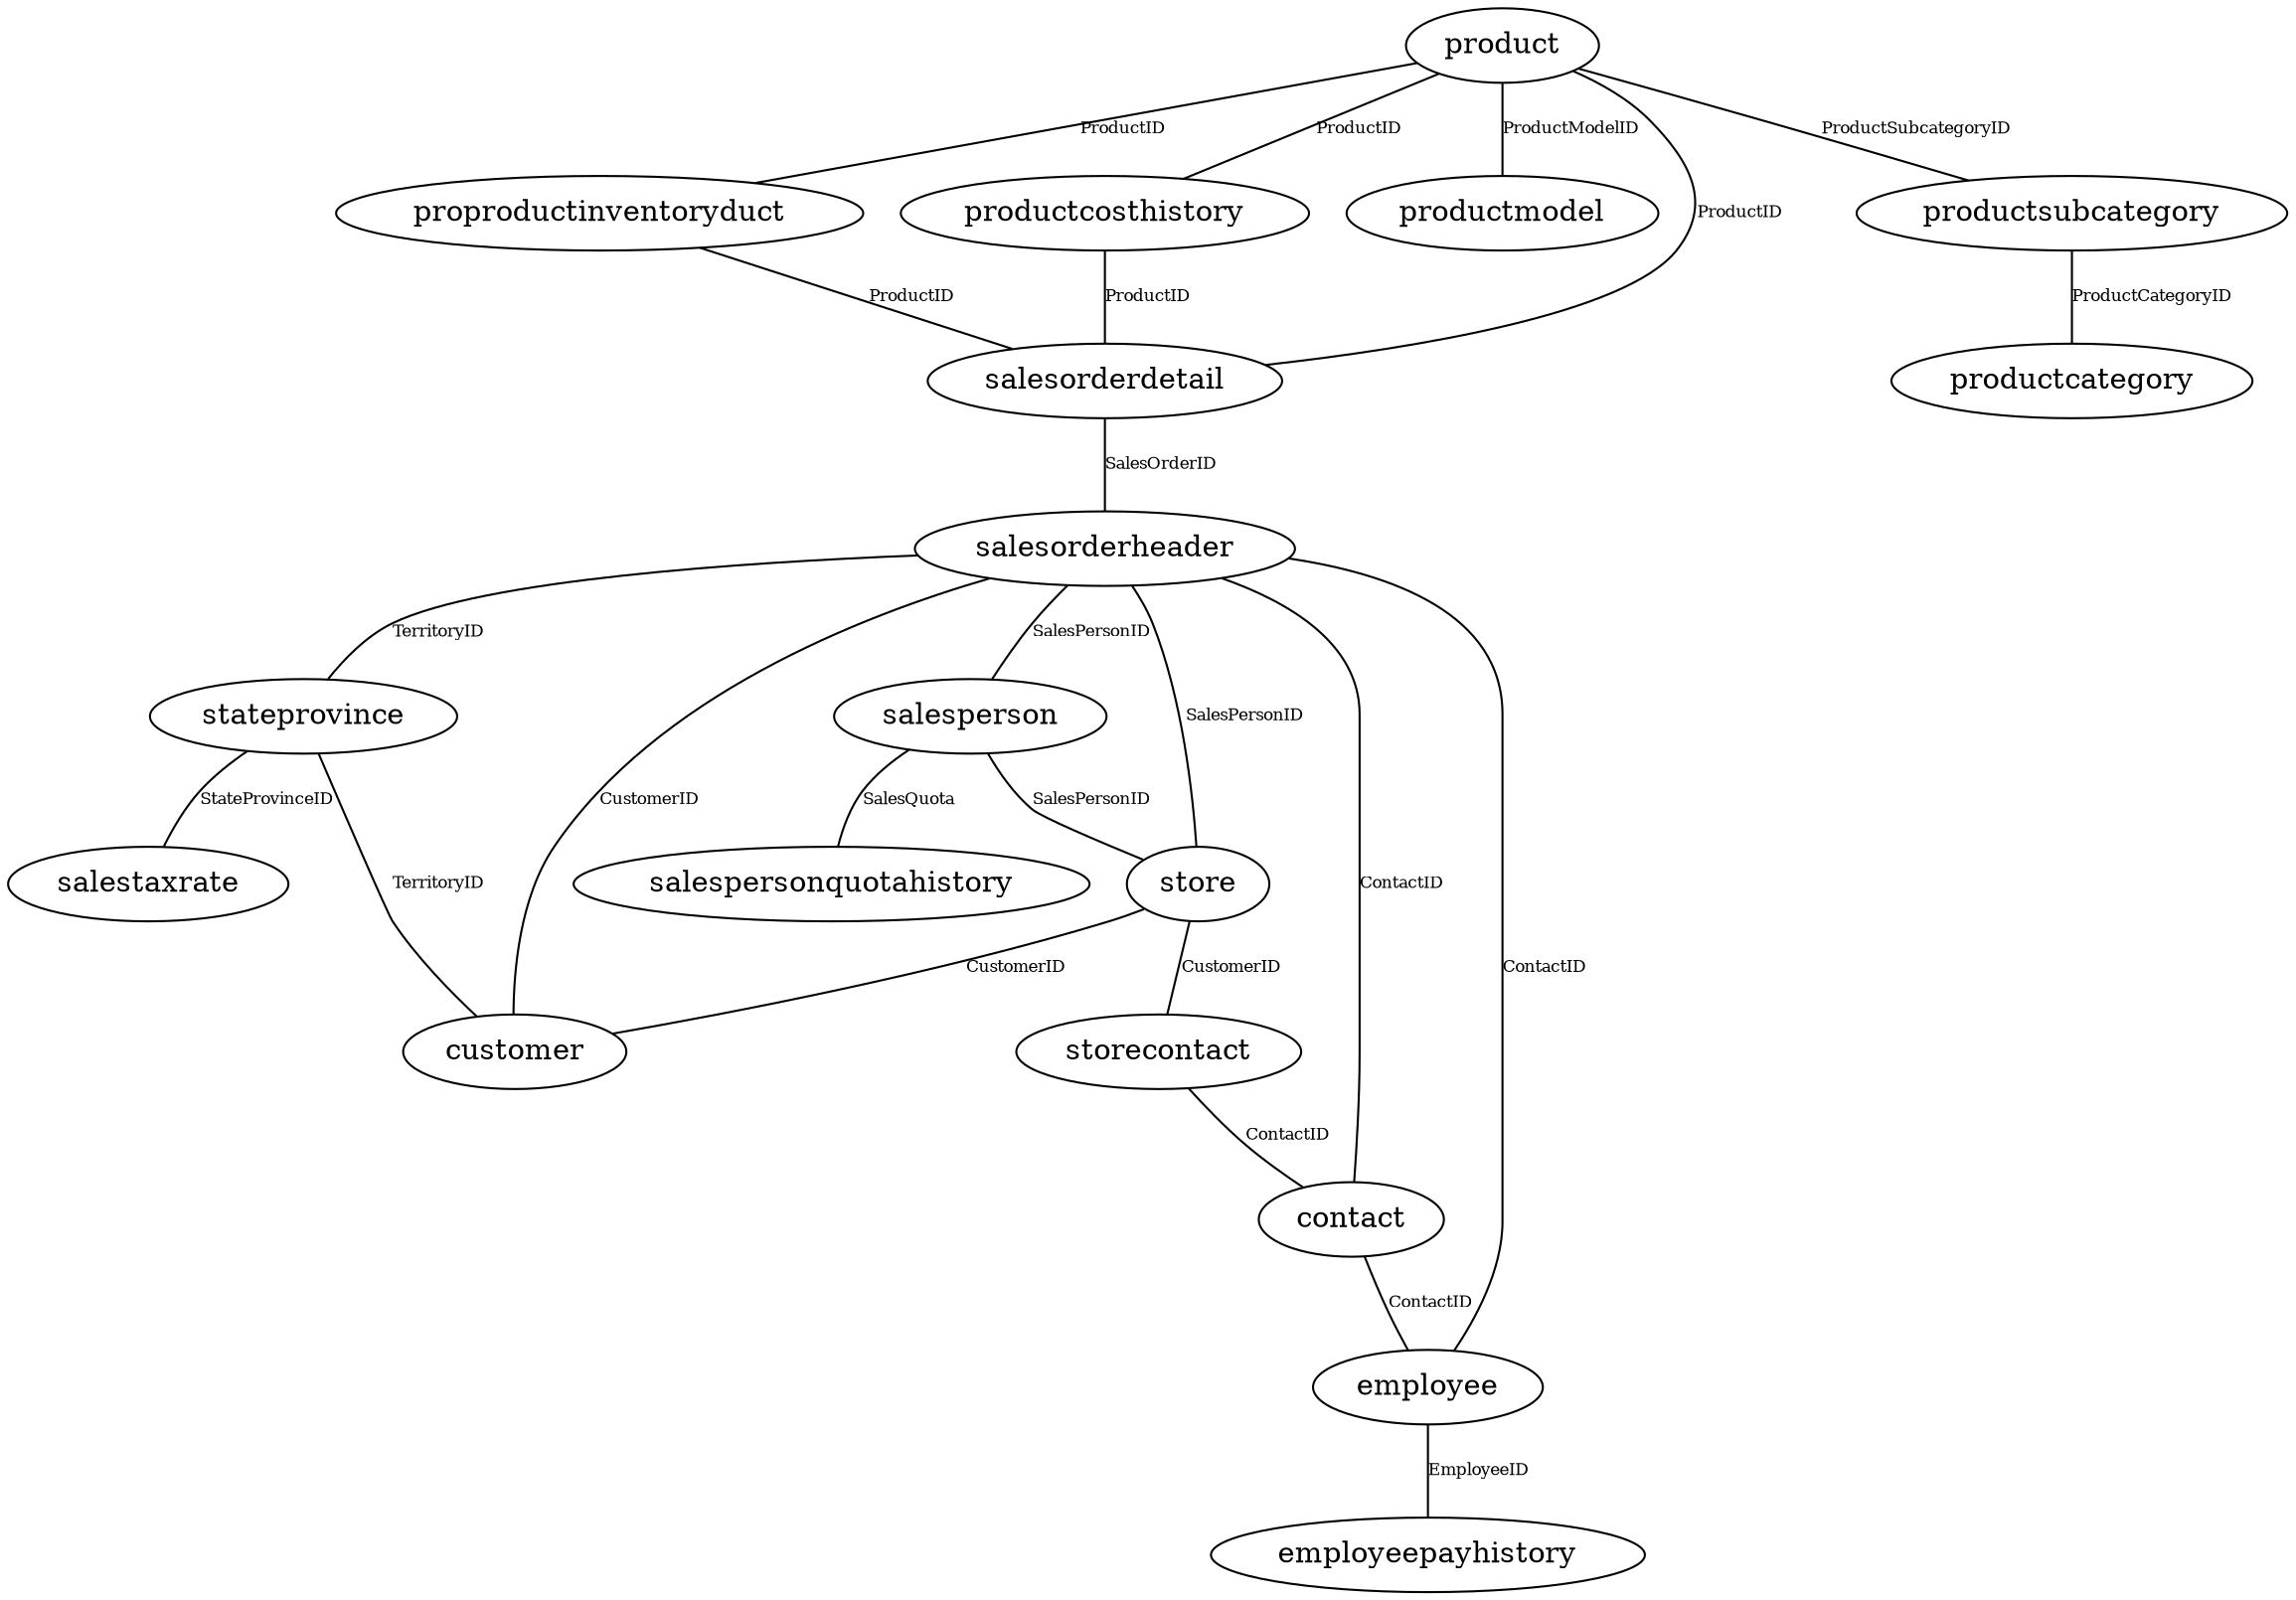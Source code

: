 digraph T {
  edge [dir="none", fontsize="8"];
  # list of nodes
  product [label=product];
  productcosthistory [label=productcosthistory];
  productinventory [label=proproductinventoryduct];
  productmodel [label=productmodel];
  productcategory [label=productcategory];
  productsubcategory [label=productsubcategory];
  salesorderdetail [label=salesorderdetail];
  salesorderheader [label=salesorderheader];
  stateprovince [label=stateprovince];
  salestaxrate [label=salestaxrate];
  salesperson [label=salesperson];
  salespersonquotahistory [label=salespersonquotahistory];
  store [label=store];
  storecontact [labe=storecontact];
  contact [label=contact];
  employee [label=employee];
  employeepayhistory [label=employeepayhistory];
  customer [label=customer];

  # connection between nodes
  product -> productmodel [label="ProductModelID"];
  product -> productsubcategory [label="ProductSubcategoryID"];
  productsubcategory -> productcategory [label="ProductCategoryID"];
  product -> productcosthistory [label="ProductID"];
  product -> productinventory [label="ProductID"];
  productcosthistory -> salesorderdetail [label="ProductID"];
  productinventory -> salesorderdetail [label="ProductID"];
  product -> salesorderdetail [label="ProductID"];
  salesorderdetail -> salesorderheader [label="SalesOrderID"];
  salesorderheader -> salesperson [label="SalesPersonID"];
  salesorderheader -> stateprovince [label="TerritoryID"];
  salesorderheader -> customer [label="CustomerID"];
  salesorderheader -> store [label="SalesPersonID"]
  salesorderheader -> contact [label="ContactID"];
  salesorderheader -> employee [label="ContactID"];
  stateprovince -> salestaxrate [label="StateProvinceID"];
  stateprovince -> customer [label="TerritoryID"];
  salesperson -> salespersonquotahistory [label="SalesQuota"];
  salesperson -> store [label="SalesPersonID"];
  store -> customer [label="CustomerID"];
  store -> storecontact [label="CustomerID"];
  storecontact -> contact [label="ContactID"]
  contact -> employee [label="ContactID"];
  employee -> employeepayhistory [label="EmployeeID"];
}